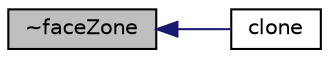 digraph "~faceZone"
{
  bgcolor="transparent";
  edge [fontname="Helvetica",fontsize="10",labelfontname="Helvetica",labelfontsize="10"];
  node [fontname="Helvetica",fontsize="10",shape=record];
  rankdir="LR";
  Node11 [label="~faceZone",height=0.2,width=0.4,color="black", fillcolor="grey75", style="filled", fontcolor="black"];
  Node11 -> Node12 [dir="back",color="midnightblue",fontsize="10",style="solid",fontname="Helvetica"];
  Node12 [label="clone",height=0.2,width=0.4,color="black",URL="$a28665.html#acb1a047f848d270495bde998ab9ad9ad",tooltip="Construct and return a clone, resetting the face list. "];
}
